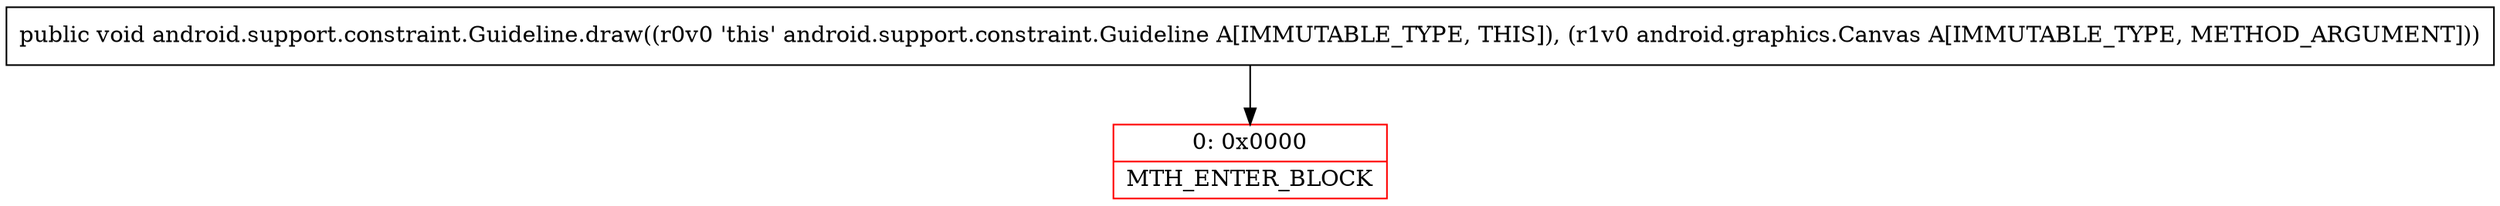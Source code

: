digraph "CFG forandroid.support.constraint.Guideline.draw(Landroid\/graphics\/Canvas;)V" {
subgraph cluster_Region_1717046178 {
label = "R(0)";
node [shape=record,color=blue];
}
Node_0 [shape=record,color=red,label="{0\:\ 0x0000|MTH_ENTER_BLOCK\l}"];
MethodNode[shape=record,label="{public void android.support.constraint.Guideline.draw((r0v0 'this' android.support.constraint.Guideline A[IMMUTABLE_TYPE, THIS]), (r1v0 android.graphics.Canvas A[IMMUTABLE_TYPE, METHOD_ARGUMENT])) }"];
MethodNode -> Node_0;
}

